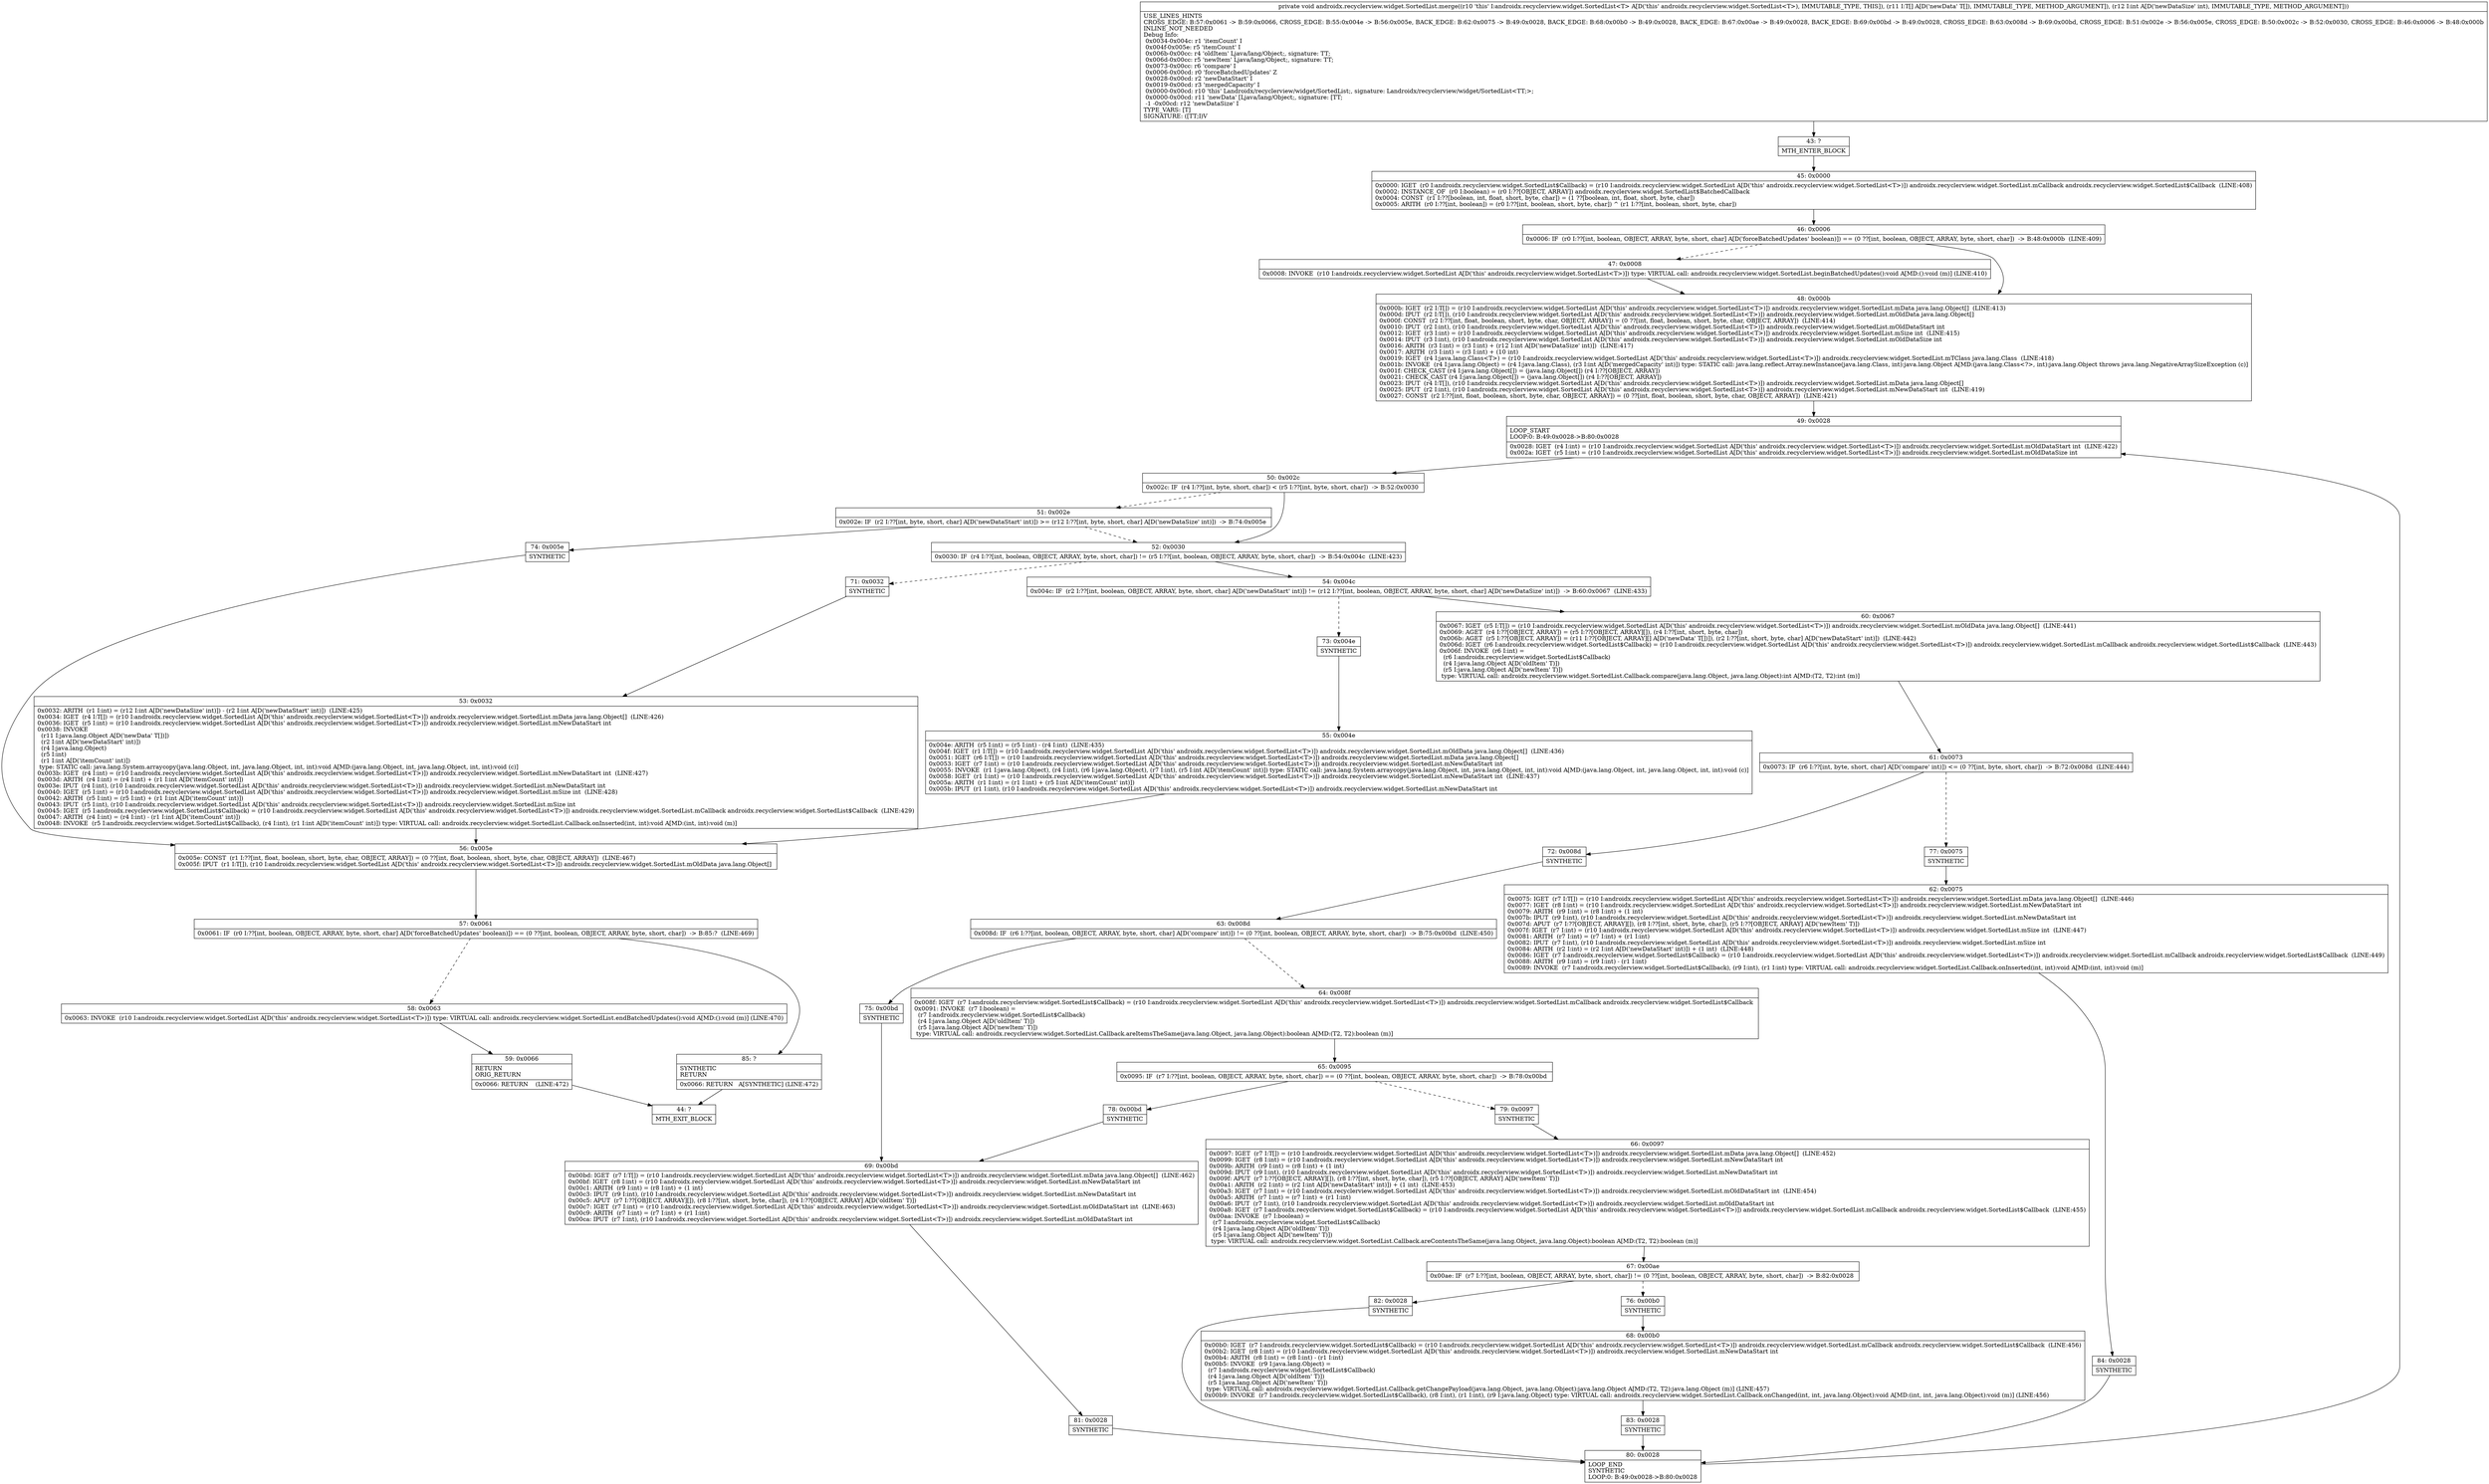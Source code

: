 digraph "CFG forandroidx.recyclerview.widget.SortedList.merge([Ljava\/lang\/Object;I)V" {
Node_43 [shape=record,label="{43\:\ ?|MTH_ENTER_BLOCK\l}"];
Node_45 [shape=record,label="{45\:\ 0x0000|0x0000: IGET  (r0 I:androidx.recyclerview.widget.SortedList$Callback) = (r10 I:androidx.recyclerview.widget.SortedList A[D('this' androidx.recyclerview.widget.SortedList\<T\>)]) androidx.recyclerview.widget.SortedList.mCallback androidx.recyclerview.widget.SortedList$Callback  (LINE:408)\l0x0002: INSTANCE_OF  (r0 I:boolean) = (r0 I:??[OBJECT, ARRAY]) androidx.recyclerview.widget.SortedList$BatchedCallback \l0x0004: CONST  (r1 I:??[boolean, int, float, short, byte, char]) = (1 ??[boolean, int, float, short, byte, char]) \l0x0005: ARITH  (r0 I:??[int, boolean]) = (r0 I:??[int, boolean, short, byte, char]) ^ (r1 I:??[int, boolean, short, byte, char]) \l}"];
Node_46 [shape=record,label="{46\:\ 0x0006|0x0006: IF  (r0 I:??[int, boolean, OBJECT, ARRAY, byte, short, char] A[D('forceBatchedUpdates' boolean)]) == (0 ??[int, boolean, OBJECT, ARRAY, byte, short, char])  \-\> B:48:0x000b  (LINE:409)\l}"];
Node_47 [shape=record,label="{47\:\ 0x0008|0x0008: INVOKE  (r10 I:androidx.recyclerview.widget.SortedList A[D('this' androidx.recyclerview.widget.SortedList\<T\>)]) type: VIRTUAL call: androidx.recyclerview.widget.SortedList.beginBatchedUpdates():void A[MD:():void (m)] (LINE:410)\l}"];
Node_48 [shape=record,label="{48\:\ 0x000b|0x000b: IGET  (r2 I:T[]) = (r10 I:androidx.recyclerview.widget.SortedList A[D('this' androidx.recyclerview.widget.SortedList\<T\>)]) androidx.recyclerview.widget.SortedList.mData java.lang.Object[]  (LINE:413)\l0x000d: IPUT  (r2 I:T[]), (r10 I:androidx.recyclerview.widget.SortedList A[D('this' androidx.recyclerview.widget.SortedList\<T\>)]) androidx.recyclerview.widget.SortedList.mOldData java.lang.Object[] \l0x000f: CONST  (r2 I:??[int, float, boolean, short, byte, char, OBJECT, ARRAY]) = (0 ??[int, float, boolean, short, byte, char, OBJECT, ARRAY])  (LINE:414)\l0x0010: IPUT  (r2 I:int), (r10 I:androidx.recyclerview.widget.SortedList A[D('this' androidx.recyclerview.widget.SortedList\<T\>)]) androidx.recyclerview.widget.SortedList.mOldDataStart int \l0x0012: IGET  (r3 I:int) = (r10 I:androidx.recyclerview.widget.SortedList A[D('this' androidx.recyclerview.widget.SortedList\<T\>)]) androidx.recyclerview.widget.SortedList.mSize int  (LINE:415)\l0x0014: IPUT  (r3 I:int), (r10 I:androidx.recyclerview.widget.SortedList A[D('this' androidx.recyclerview.widget.SortedList\<T\>)]) androidx.recyclerview.widget.SortedList.mOldDataSize int \l0x0016: ARITH  (r3 I:int) = (r3 I:int) + (r12 I:int A[D('newDataSize' int)])  (LINE:417)\l0x0017: ARITH  (r3 I:int) = (r3 I:int) + (10 int) \l0x0019: IGET  (r4 I:java.lang.Class\<T\>) = (r10 I:androidx.recyclerview.widget.SortedList A[D('this' androidx.recyclerview.widget.SortedList\<T\>)]) androidx.recyclerview.widget.SortedList.mTClass java.lang.Class  (LINE:418)\l0x001b: INVOKE  (r4 I:java.lang.Object) = (r4 I:java.lang.Class), (r3 I:int A[D('mergedCapacity' int)]) type: STATIC call: java.lang.reflect.Array.newInstance(java.lang.Class, int):java.lang.Object A[MD:(java.lang.Class\<?\>, int):java.lang.Object throws java.lang.NegativeArraySizeException (c)]\l0x001f: CHECK_CAST (r4 I:java.lang.Object[]) = (java.lang.Object[]) (r4 I:??[OBJECT, ARRAY]) \l0x0021: CHECK_CAST (r4 I:java.lang.Object[]) = (java.lang.Object[]) (r4 I:??[OBJECT, ARRAY]) \l0x0023: IPUT  (r4 I:T[]), (r10 I:androidx.recyclerview.widget.SortedList A[D('this' androidx.recyclerview.widget.SortedList\<T\>)]) androidx.recyclerview.widget.SortedList.mData java.lang.Object[] \l0x0025: IPUT  (r2 I:int), (r10 I:androidx.recyclerview.widget.SortedList A[D('this' androidx.recyclerview.widget.SortedList\<T\>)]) androidx.recyclerview.widget.SortedList.mNewDataStart int  (LINE:419)\l0x0027: CONST  (r2 I:??[int, float, boolean, short, byte, char, OBJECT, ARRAY]) = (0 ??[int, float, boolean, short, byte, char, OBJECT, ARRAY])  (LINE:421)\l}"];
Node_49 [shape=record,label="{49\:\ 0x0028|LOOP_START\lLOOP:0: B:49:0x0028\-\>B:80:0x0028\l|0x0028: IGET  (r4 I:int) = (r10 I:androidx.recyclerview.widget.SortedList A[D('this' androidx.recyclerview.widget.SortedList\<T\>)]) androidx.recyclerview.widget.SortedList.mOldDataStart int  (LINE:422)\l0x002a: IGET  (r5 I:int) = (r10 I:androidx.recyclerview.widget.SortedList A[D('this' androidx.recyclerview.widget.SortedList\<T\>)]) androidx.recyclerview.widget.SortedList.mOldDataSize int \l}"];
Node_50 [shape=record,label="{50\:\ 0x002c|0x002c: IF  (r4 I:??[int, byte, short, char]) \< (r5 I:??[int, byte, short, char])  \-\> B:52:0x0030 \l}"];
Node_51 [shape=record,label="{51\:\ 0x002e|0x002e: IF  (r2 I:??[int, byte, short, char] A[D('newDataStart' int)]) \>= (r12 I:??[int, byte, short, char] A[D('newDataSize' int)])  \-\> B:74:0x005e \l}"];
Node_74 [shape=record,label="{74\:\ 0x005e|SYNTHETIC\l}"];
Node_56 [shape=record,label="{56\:\ 0x005e|0x005e: CONST  (r1 I:??[int, float, boolean, short, byte, char, OBJECT, ARRAY]) = (0 ??[int, float, boolean, short, byte, char, OBJECT, ARRAY])  (LINE:467)\l0x005f: IPUT  (r1 I:T[]), (r10 I:androidx.recyclerview.widget.SortedList A[D('this' androidx.recyclerview.widget.SortedList\<T\>)]) androidx.recyclerview.widget.SortedList.mOldData java.lang.Object[] \l}"];
Node_57 [shape=record,label="{57\:\ 0x0061|0x0061: IF  (r0 I:??[int, boolean, OBJECT, ARRAY, byte, short, char] A[D('forceBatchedUpdates' boolean)]) == (0 ??[int, boolean, OBJECT, ARRAY, byte, short, char])  \-\> B:85:?  (LINE:469)\l}"];
Node_58 [shape=record,label="{58\:\ 0x0063|0x0063: INVOKE  (r10 I:androidx.recyclerview.widget.SortedList A[D('this' androidx.recyclerview.widget.SortedList\<T\>)]) type: VIRTUAL call: androidx.recyclerview.widget.SortedList.endBatchedUpdates():void A[MD:():void (m)] (LINE:470)\l}"];
Node_59 [shape=record,label="{59\:\ 0x0066|RETURN\lORIG_RETURN\l|0x0066: RETURN    (LINE:472)\l}"];
Node_44 [shape=record,label="{44\:\ ?|MTH_EXIT_BLOCK\l}"];
Node_85 [shape=record,label="{85\:\ ?|SYNTHETIC\lRETURN\l|0x0066: RETURN   A[SYNTHETIC] (LINE:472)\l}"];
Node_52 [shape=record,label="{52\:\ 0x0030|0x0030: IF  (r4 I:??[int, boolean, OBJECT, ARRAY, byte, short, char]) != (r5 I:??[int, boolean, OBJECT, ARRAY, byte, short, char])  \-\> B:54:0x004c  (LINE:423)\l}"];
Node_54 [shape=record,label="{54\:\ 0x004c|0x004c: IF  (r2 I:??[int, boolean, OBJECT, ARRAY, byte, short, char] A[D('newDataStart' int)]) != (r12 I:??[int, boolean, OBJECT, ARRAY, byte, short, char] A[D('newDataSize' int)])  \-\> B:60:0x0067  (LINE:433)\l}"];
Node_60 [shape=record,label="{60\:\ 0x0067|0x0067: IGET  (r5 I:T[]) = (r10 I:androidx.recyclerview.widget.SortedList A[D('this' androidx.recyclerview.widget.SortedList\<T\>)]) androidx.recyclerview.widget.SortedList.mOldData java.lang.Object[]  (LINE:441)\l0x0069: AGET  (r4 I:??[OBJECT, ARRAY]) = (r5 I:??[OBJECT, ARRAY][]), (r4 I:??[int, short, byte, char]) \l0x006b: AGET  (r5 I:??[OBJECT, ARRAY]) = (r11 I:??[OBJECT, ARRAY][] A[D('newData' T[])]), (r2 I:??[int, short, byte, char] A[D('newDataStart' int)])  (LINE:442)\l0x006d: IGET  (r6 I:androidx.recyclerview.widget.SortedList$Callback) = (r10 I:androidx.recyclerview.widget.SortedList A[D('this' androidx.recyclerview.widget.SortedList\<T\>)]) androidx.recyclerview.widget.SortedList.mCallback androidx.recyclerview.widget.SortedList$Callback  (LINE:443)\l0x006f: INVOKE  (r6 I:int) = \l  (r6 I:androidx.recyclerview.widget.SortedList$Callback)\l  (r4 I:java.lang.Object A[D('oldItem' T)])\l  (r5 I:java.lang.Object A[D('newItem' T)])\l type: VIRTUAL call: androidx.recyclerview.widget.SortedList.Callback.compare(java.lang.Object, java.lang.Object):int A[MD:(T2, T2):int (m)]\l}"];
Node_61 [shape=record,label="{61\:\ 0x0073|0x0073: IF  (r6 I:??[int, byte, short, char] A[D('compare' int)]) \<= (0 ??[int, byte, short, char])  \-\> B:72:0x008d  (LINE:444)\l}"];
Node_72 [shape=record,label="{72\:\ 0x008d|SYNTHETIC\l}"];
Node_63 [shape=record,label="{63\:\ 0x008d|0x008d: IF  (r6 I:??[int, boolean, OBJECT, ARRAY, byte, short, char] A[D('compare' int)]) != (0 ??[int, boolean, OBJECT, ARRAY, byte, short, char])  \-\> B:75:0x00bd  (LINE:450)\l}"];
Node_64 [shape=record,label="{64\:\ 0x008f|0x008f: IGET  (r7 I:androidx.recyclerview.widget.SortedList$Callback) = (r10 I:androidx.recyclerview.widget.SortedList A[D('this' androidx.recyclerview.widget.SortedList\<T\>)]) androidx.recyclerview.widget.SortedList.mCallback androidx.recyclerview.widget.SortedList$Callback \l0x0091: INVOKE  (r7 I:boolean) = \l  (r7 I:androidx.recyclerview.widget.SortedList$Callback)\l  (r4 I:java.lang.Object A[D('oldItem' T)])\l  (r5 I:java.lang.Object A[D('newItem' T)])\l type: VIRTUAL call: androidx.recyclerview.widget.SortedList.Callback.areItemsTheSame(java.lang.Object, java.lang.Object):boolean A[MD:(T2, T2):boolean (m)]\l}"];
Node_65 [shape=record,label="{65\:\ 0x0095|0x0095: IF  (r7 I:??[int, boolean, OBJECT, ARRAY, byte, short, char]) == (0 ??[int, boolean, OBJECT, ARRAY, byte, short, char])  \-\> B:78:0x00bd \l}"];
Node_78 [shape=record,label="{78\:\ 0x00bd|SYNTHETIC\l}"];
Node_69 [shape=record,label="{69\:\ 0x00bd|0x00bd: IGET  (r7 I:T[]) = (r10 I:androidx.recyclerview.widget.SortedList A[D('this' androidx.recyclerview.widget.SortedList\<T\>)]) androidx.recyclerview.widget.SortedList.mData java.lang.Object[]  (LINE:462)\l0x00bf: IGET  (r8 I:int) = (r10 I:androidx.recyclerview.widget.SortedList A[D('this' androidx.recyclerview.widget.SortedList\<T\>)]) androidx.recyclerview.widget.SortedList.mNewDataStart int \l0x00c1: ARITH  (r9 I:int) = (r8 I:int) + (1 int) \l0x00c3: IPUT  (r9 I:int), (r10 I:androidx.recyclerview.widget.SortedList A[D('this' androidx.recyclerview.widget.SortedList\<T\>)]) androidx.recyclerview.widget.SortedList.mNewDataStart int \l0x00c5: APUT  (r7 I:??[OBJECT, ARRAY][]), (r8 I:??[int, short, byte, char]), (r4 I:??[OBJECT, ARRAY] A[D('oldItem' T)]) \l0x00c7: IGET  (r7 I:int) = (r10 I:androidx.recyclerview.widget.SortedList A[D('this' androidx.recyclerview.widget.SortedList\<T\>)]) androidx.recyclerview.widget.SortedList.mOldDataStart int  (LINE:463)\l0x00c9: ARITH  (r7 I:int) = (r7 I:int) + (r1 I:int) \l0x00ca: IPUT  (r7 I:int), (r10 I:androidx.recyclerview.widget.SortedList A[D('this' androidx.recyclerview.widget.SortedList\<T\>)]) androidx.recyclerview.widget.SortedList.mOldDataStart int \l}"];
Node_81 [shape=record,label="{81\:\ 0x0028|SYNTHETIC\l}"];
Node_80 [shape=record,label="{80\:\ 0x0028|LOOP_END\lSYNTHETIC\lLOOP:0: B:49:0x0028\-\>B:80:0x0028\l}"];
Node_79 [shape=record,label="{79\:\ 0x0097|SYNTHETIC\l}"];
Node_66 [shape=record,label="{66\:\ 0x0097|0x0097: IGET  (r7 I:T[]) = (r10 I:androidx.recyclerview.widget.SortedList A[D('this' androidx.recyclerview.widget.SortedList\<T\>)]) androidx.recyclerview.widget.SortedList.mData java.lang.Object[]  (LINE:452)\l0x0099: IGET  (r8 I:int) = (r10 I:androidx.recyclerview.widget.SortedList A[D('this' androidx.recyclerview.widget.SortedList\<T\>)]) androidx.recyclerview.widget.SortedList.mNewDataStart int \l0x009b: ARITH  (r9 I:int) = (r8 I:int) + (1 int) \l0x009d: IPUT  (r9 I:int), (r10 I:androidx.recyclerview.widget.SortedList A[D('this' androidx.recyclerview.widget.SortedList\<T\>)]) androidx.recyclerview.widget.SortedList.mNewDataStart int \l0x009f: APUT  (r7 I:??[OBJECT, ARRAY][]), (r8 I:??[int, short, byte, char]), (r5 I:??[OBJECT, ARRAY] A[D('newItem' T)]) \l0x00a1: ARITH  (r2 I:int) = (r2 I:int A[D('newDataStart' int)]) + (1 int)  (LINE:453)\l0x00a3: IGET  (r7 I:int) = (r10 I:androidx.recyclerview.widget.SortedList A[D('this' androidx.recyclerview.widget.SortedList\<T\>)]) androidx.recyclerview.widget.SortedList.mOldDataStart int  (LINE:454)\l0x00a5: ARITH  (r7 I:int) = (r7 I:int) + (r1 I:int) \l0x00a6: IPUT  (r7 I:int), (r10 I:androidx.recyclerview.widget.SortedList A[D('this' androidx.recyclerview.widget.SortedList\<T\>)]) androidx.recyclerview.widget.SortedList.mOldDataStart int \l0x00a8: IGET  (r7 I:androidx.recyclerview.widget.SortedList$Callback) = (r10 I:androidx.recyclerview.widget.SortedList A[D('this' androidx.recyclerview.widget.SortedList\<T\>)]) androidx.recyclerview.widget.SortedList.mCallback androidx.recyclerview.widget.SortedList$Callback  (LINE:455)\l0x00aa: INVOKE  (r7 I:boolean) = \l  (r7 I:androidx.recyclerview.widget.SortedList$Callback)\l  (r4 I:java.lang.Object A[D('oldItem' T)])\l  (r5 I:java.lang.Object A[D('newItem' T)])\l type: VIRTUAL call: androidx.recyclerview.widget.SortedList.Callback.areContentsTheSame(java.lang.Object, java.lang.Object):boolean A[MD:(T2, T2):boolean (m)]\l}"];
Node_67 [shape=record,label="{67\:\ 0x00ae|0x00ae: IF  (r7 I:??[int, boolean, OBJECT, ARRAY, byte, short, char]) != (0 ??[int, boolean, OBJECT, ARRAY, byte, short, char])  \-\> B:82:0x0028 \l}"];
Node_76 [shape=record,label="{76\:\ 0x00b0|SYNTHETIC\l}"];
Node_68 [shape=record,label="{68\:\ 0x00b0|0x00b0: IGET  (r7 I:androidx.recyclerview.widget.SortedList$Callback) = (r10 I:androidx.recyclerview.widget.SortedList A[D('this' androidx.recyclerview.widget.SortedList\<T\>)]) androidx.recyclerview.widget.SortedList.mCallback androidx.recyclerview.widget.SortedList$Callback  (LINE:456)\l0x00b2: IGET  (r8 I:int) = (r10 I:androidx.recyclerview.widget.SortedList A[D('this' androidx.recyclerview.widget.SortedList\<T\>)]) androidx.recyclerview.widget.SortedList.mNewDataStart int \l0x00b4: ARITH  (r8 I:int) = (r8 I:int) \- (r1 I:int) \l0x00b5: INVOKE  (r9 I:java.lang.Object) = \l  (r7 I:androidx.recyclerview.widget.SortedList$Callback)\l  (r4 I:java.lang.Object A[D('oldItem' T)])\l  (r5 I:java.lang.Object A[D('newItem' T)])\l type: VIRTUAL call: androidx.recyclerview.widget.SortedList.Callback.getChangePayload(java.lang.Object, java.lang.Object):java.lang.Object A[MD:(T2, T2):java.lang.Object (m)] (LINE:457)\l0x00b9: INVOKE  (r7 I:androidx.recyclerview.widget.SortedList$Callback), (r8 I:int), (r1 I:int), (r9 I:java.lang.Object) type: VIRTUAL call: androidx.recyclerview.widget.SortedList.Callback.onChanged(int, int, java.lang.Object):void A[MD:(int, int, java.lang.Object):void (m)] (LINE:456)\l}"];
Node_83 [shape=record,label="{83\:\ 0x0028|SYNTHETIC\l}"];
Node_82 [shape=record,label="{82\:\ 0x0028|SYNTHETIC\l}"];
Node_75 [shape=record,label="{75\:\ 0x00bd|SYNTHETIC\l}"];
Node_77 [shape=record,label="{77\:\ 0x0075|SYNTHETIC\l}"];
Node_62 [shape=record,label="{62\:\ 0x0075|0x0075: IGET  (r7 I:T[]) = (r10 I:androidx.recyclerview.widget.SortedList A[D('this' androidx.recyclerview.widget.SortedList\<T\>)]) androidx.recyclerview.widget.SortedList.mData java.lang.Object[]  (LINE:446)\l0x0077: IGET  (r8 I:int) = (r10 I:androidx.recyclerview.widget.SortedList A[D('this' androidx.recyclerview.widget.SortedList\<T\>)]) androidx.recyclerview.widget.SortedList.mNewDataStart int \l0x0079: ARITH  (r9 I:int) = (r8 I:int) + (1 int) \l0x007b: IPUT  (r9 I:int), (r10 I:androidx.recyclerview.widget.SortedList A[D('this' androidx.recyclerview.widget.SortedList\<T\>)]) androidx.recyclerview.widget.SortedList.mNewDataStart int \l0x007d: APUT  (r7 I:??[OBJECT, ARRAY][]), (r8 I:??[int, short, byte, char]), (r5 I:??[OBJECT, ARRAY] A[D('newItem' T)]) \l0x007f: IGET  (r7 I:int) = (r10 I:androidx.recyclerview.widget.SortedList A[D('this' androidx.recyclerview.widget.SortedList\<T\>)]) androidx.recyclerview.widget.SortedList.mSize int  (LINE:447)\l0x0081: ARITH  (r7 I:int) = (r7 I:int) + (r1 I:int) \l0x0082: IPUT  (r7 I:int), (r10 I:androidx.recyclerview.widget.SortedList A[D('this' androidx.recyclerview.widget.SortedList\<T\>)]) androidx.recyclerview.widget.SortedList.mSize int \l0x0084: ARITH  (r2 I:int) = (r2 I:int A[D('newDataStart' int)]) + (1 int)  (LINE:448)\l0x0086: IGET  (r7 I:androidx.recyclerview.widget.SortedList$Callback) = (r10 I:androidx.recyclerview.widget.SortedList A[D('this' androidx.recyclerview.widget.SortedList\<T\>)]) androidx.recyclerview.widget.SortedList.mCallback androidx.recyclerview.widget.SortedList$Callback  (LINE:449)\l0x0088: ARITH  (r9 I:int) = (r9 I:int) \- (r1 I:int) \l0x0089: INVOKE  (r7 I:androidx.recyclerview.widget.SortedList$Callback), (r9 I:int), (r1 I:int) type: VIRTUAL call: androidx.recyclerview.widget.SortedList.Callback.onInserted(int, int):void A[MD:(int, int):void (m)]\l}"];
Node_84 [shape=record,label="{84\:\ 0x0028|SYNTHETIC\l}"];
Node_73 [shape=record,label="{73\:\ 0x004e|SYNTHETIC\l}"];
Node_55 [shape=record,label="{55\:\ 0x004e|0x004e: ARITH  (r5 I:int) = (r5 I:int) \- (r4 I:int)  (LINE:435)\l0x004f: IGET  (r1 I:T[]) = (r10 I:androidx.recyclerview.widget.SortedList A[D('this' androidx.recyclerview.widget.SortedList\<T\>)]) androidx.recyclerview.widget.SortedList.mOldData java.lang.Object[]  (LINE:436)\l0x0051: IGET  (r6 I:T[]) = (r10 I:androidx.recyclerview.widget.SortedList A[D('this' androidx.recyclerview.widget.SortedList\<T\>)]) androidx.recyclerview.widget.SortedList.mData java.lang.Object[] \l0x0053: IGET  (r7 I:int) = (r10 I:androidx.recyclerview.widget.SortedList A[D('this' androidx.recyclerview.widget.SortedList\<T\>)]) androidx.recyclerview.widget.SortedList.mNewDataStart int \l0x0055: INVOKE  (r1 I:java.lang.Object), (r4 I:int), (r6 I:java.lang.Object), (r7 I:int), (r5 I:int A[D('itemCount' int)]) type: STATIC call: java.lang.System.arraycopy(java.lang.Object, int, java.lang.Object, int, int):void A[MD:(java.lang.Object, int, java.lang.Object, int, int):void (c)]\l0x0058: IGET  (r1 I:int) = (r10 I:androidx.recyclerview.widget.SortedList A[D('this' androidx.recyclerview.widget.SortedList\<T\>)]) androidx.recyclerview.widget.SortedList.mNewDataStart int  (LINE:437)\l0x005a: ARITH  (r1 I:int) = (r1 I:int) + (r5 I:int A[D('itemCount' int)]) \l0x005b: IPUT  (r1 I:int), (r10 I:androidx.recyclerview.widget.SortedList A[D('this' androidx.recyclerview.widget.SortedList\<T\>)]) androidx.recyclerview.widget.SortedList.mNewDataStart int \l}"];
Node_71 [shape=record,label="{71\:\ 0x0032|SYNTHETIC\l}"];
Node_53 [shape=record,label="{53\:\ 0x0032|0x0032: ARITH  (r1 I:int) = (r12 I:int A[D('newDataSize' int)]) \- (r2 I:int A[D('newDataStart' int)])  (LINE:425)\l0x0034: IGET  (r4 I:T[]) = (r10 I:androidx.recyclerview.widget.SortedList A[D('this' androidx.recyclerview.widget.SortedList\<T\>)]) androidx.recyclerview.widget.SortedList.mData java.lang.Object[]  (LINE:426)\l0x0036: IGET  (r5 I:int) = (r10 I:androidx.recyclerview.widget.SortedList A[D('this' androidx.recyclerview.widget.SortedList\<T\>)]) androidx.recyclerview.widget.SortedList.mNewDataStart int \l0x0038: INVOKE  \l  (r11 I:java.lang.Object A[D('newData' T[])])\l  (r2 I:int A[D('newDataStart' int)])\l  (r4 I:java.lang.Object)\l  (r5 I:int)\l  (r1 I:int A[D('itemCount' int)])\l type: STATIC call: java.lang.System.arraycopy(java.lang.Object, int, java.lang.Object, int, int):void A[MD:(java.lang.Object, int, java.lang.Object, int, int):void (c)]\l0x003b: IGET  (r4 I:int) = (r10 I:androidx.recyclerview.widget.SortedList A[D('this' androidx.recyclerview.widget.SortedList\<T\>)]) androidx.recyclerview.widget.SortedList.mNewDataStart int  (LINE:427)\l0x003d: ARITH  (r4 I:int) = (r4 I:int) + (r1 I:int A[D('itemCount' int)]) \l0x003e: IPUT  (r4 I:int), (r10 I:androidx.recyclerview.widget.SortedList A[D('this' androidx.recyclerview.widget.SortedList\<T\>)]) androidx.recyclerview.widget.SortedList.mNewDataStart int \l0x0040: IGET  (r5 I:int) = (r10 I:androidx.recyclerview.widget.SortedList A[D('this' androidx.recyclerview.widget.SortedList\<T\>)]) androidx.recyclerview.widget.SortedList.mSize int  (LINE:428)\l0x0042: ARITH  (r5 I:int) = (r5 I:int) + (r1 I:int A[D('itemCount' int)]) \l0x0043: IPUT  (r5 I:int), (r10 I:androidx.recyclerview.widget.SortedList A[D('this' androidx.recyclerview.widget.SortedList\<T\>)]) androidx.recyclerview.widget.SortedList.mSize int \l0x0045: IGET  (r5 I:androidx.recyclerview.widget.SortedList$Callback) = (r10 I:androidx.recyclerview.widget.SortedList A[D('this' androidx.recyclerview.widget.SortedList\<T\>)]) androidx.recyclerview.widget.SortedList.mCallback androidx.recyclerview.widget.SortedList$Callback  (LINE:429)\l0x0047: ARITH  (r4 I:int) = (r4 I:int) \- (r1 I:int A[D('itemCount' int)]) \l0x0048: INVOKE  (r5 I:androidx.recyclerview.widget.SortedList$Callback), (r4 I:int), (r1 I:int A[D('itemCount' int)]) type: VIRTUAL call: androidx.recyclerview.widget.SortedList.Callback.onInserted(int, int):void A[MD:(int, int):void (m)]\l}"];
MethodNode[shape=record,label="{private void androidx.recyclerview.widget.SortedList.merge((r10 'this' I:androidx.recyclerview.widget.SortedList\<T\> A[D('this' androidx.recyclerview.widget.SortedList\<T\>), IMMUTABLE_TYPE, THIS]), (r11 I:T[] A[D('newData' T[]), IMMUTABLE_TYPE, METHOD_ARGUMENT]), (r12 I:int A[D('newDataSize' int), IMMUTABLE_TYPE, METHOD_ARGUMENT]))  | USE_LINES_HINTS\lCROSS_EDGE: B:57:0x0061 \-\> B:59:0x0066, CROSS_EDGE: B:55:0x004e \-\> B:56:0x005e, BACK_EDGE: B:62:0x0075 \-\> B:49:0x0028, BACK_EDGE: B:68:0x00b0 \-\> B:49:0x0028, BACK_EDGE: B:67:0x00ae \-\> B:49:0x0028, BACK_EDGE: B:69:0x00bd \-\> B:49:0x0028, CROSS_EDGE: B:63:0x008d \-\> B:69:0x00bd, CROSS_EDGE: B:51:0x002e \-\> B:56:0x005e, CROSS_EDGE: B:50:0x002c \-\> B:52:0x0030, CROSS_EDGE: B:46:0x0006 \-\> B:48:0x000b\lINLINE_NOT_NEEDED\lDebug Info:\l  0x0034\-0x004c: r1 'itemCount' I\l  0x004f\-0x005e: r5 'itemCount' I\l  0x006b\-0x00cc: r4 'oldItem' Ljava\/lang\/Object;, signature: TT;\l  0x006d\-0x00cc: r5 'newItem' Ljava\/lang\/Object;, signature: TT;\l  0x0073\-0x00cc: r6 'compare' I\l  0x0006\-0x00cd: r0 'forceBatchedUpdates' Z\l  0x0028\-0x00cd: r2 'newDataStart' I\l  0x0019\-0x00cd: r3 'mergedCapacity' I\l  0x0000\-0x00cd: r10 'this' Landroidx\/recyclerview\/widget\/SortedList;, signature: Landroidx\/recyclerview\/widget\/SortedList\<TT;\>;\l  0x0000\-0x00cd: r11 'newData' [Ljava\/lang\/Object;, signature: [TT;\l  \-1 \-0x00cd: r12 'newDataSize' I\lTYPE_VARS: [T]\lSIGNATURE: ([TT;I)V\l}"];
MethodNode -> Node_43;Node_43 -> Node_45;
Node_45 -> Node_46;
Node_46 -> Node_47[style=dashed];
Node_46 -> Node_48;
Node_47 -> Node_48;
Node_48 -> Node_49;
Node_49 -> Node_50;
Node_50 -> Node_51[style=dashed];
Node_50 -> Node_52;
Node_51 -> Node_52[style=dashed];
Node_51 -> Node_74;
Node_74 -> Node_56;
Node_56 -> Node_57;
Node_57 -> Node_58[style=dashed];
Node_57 -> Node_85;
Node_58 -> Node_59;
Node_59 -> Node_44;
Node_85 -> Node_44;
Node_52 -> Node_54;
Node_52 -> Node_71[style=dashed];
Node_54 -> Node_60;
Node_54 -> Node_73[style=dashed];
Node_60 -> Node_61;
Node_61 -> Node_72;
Node_61 -> Node_77[style=dashed];
Node_72 -> Node_63;
Node_63 -> Node_64[style=dashed];
Node_63 -> Node_75;
Node_64 -> Node_65;
Node_65 -> Node_78;
Node_65 -> Node_79[style=dashed];
Node_78 -> Node_69;
Node_69 -> Node_81;
Node_81 -> Node_80;
Node_80 -> Node_49;
Node_79 -> Node_66;
Node_66 -> Node_67;
Node_67 -> Node_76[style=dashed];
Node_67 -> Node_82;
Node_76 -> Node_68;
Node_68 -> Node_83;
Node_83 -> Node_80;
Node_82 -> Node_80;
Node_75 -> Node_69;
Node_77 -> Node_62;
Node_62 -> Node_84;
Node_84 -> Node_80;
Node_73 -> Node_55;
Node_55 -> Node_56;
Node_71 -> Node_53;
Node_53 -> Node_56;
}

